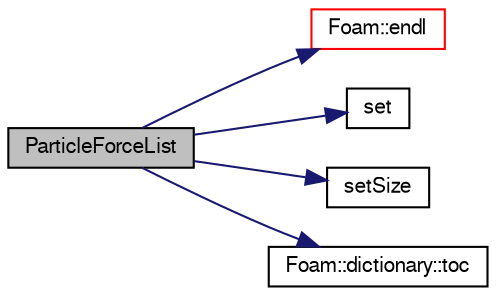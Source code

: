 digraph "ParticleForceList"
{
  bgcolor="transparent";
  edge [fontname="FreeSans",fontsize="10",labelfontname="FreeSans",labelfontsize="10"];
  node [fontname="FreeSans",fontsize="10",shape=record];
  rankdir="LR";
  Node1 [label="ParticleForceList",height=0.2,width=0.4,color="black", fillcolor="grey75", style="filled" fontcolor="black"];
  Node1 -> Node2 [color="midnightblue",fontsize="10",style="solid",fontname="FreeSans"];
  Node2 [label="Foam::endl",height=0.2,width=0.4,color="red",URL="$a10237.html#a2db8fe02a0d3909e9351bb4275b23ce4",tooltip="Add newline and flush stream. "];
  Node1 -> Node3 [color="midnightblue",fontsize="10",style="solid",fontname="FreeSans"];
  Node3 [label="set",height=0.2,width=0.4,color="black",URL="$a02890.html#a39d8e17e34dfdbc73f17054d4077bcca"];
  Node1 -> Node4 [color="midnightblue",fontsize="10",style="solid",fontname="FreeSans"];
  Node4 [label="setSize",height=0.2,width=0.4,color="black",URL="$a03529.html#a6f8d72476baf295a054f72dfbc9c61c3"];
  Node1 -> Node5 [color="midnightblue",fontsize="10",style="solid",fontname="FreeSans"];
  Node5 [label="Foam::dictionary::toc",height=0.2,width=0.4,color="black",URL="$a00502.html#a0f6e0082a283505ed197ce3e0498326b",tooltip="Return the table of contents. "];
}

